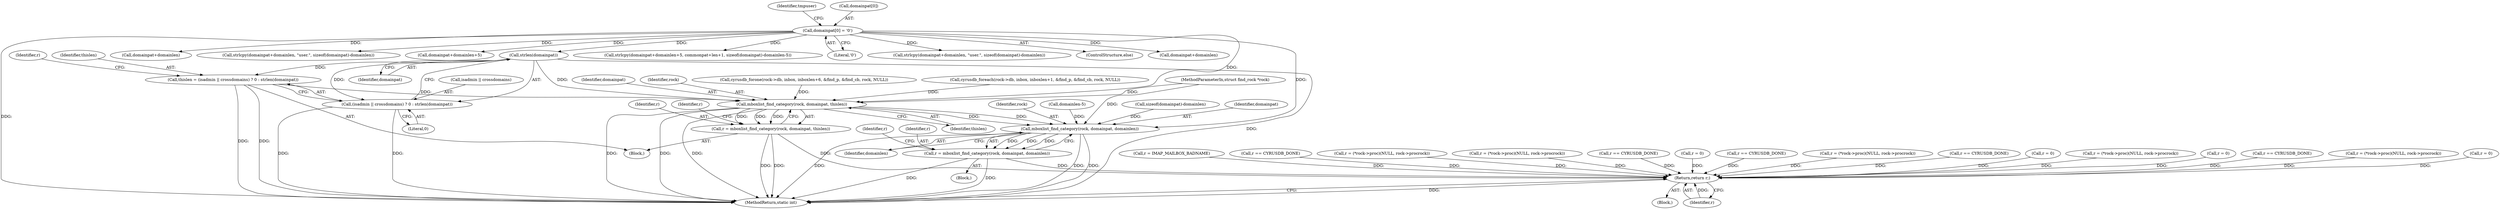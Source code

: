 digraph "0_cyrus-imapd_6bd33275368edfa71ae117de895488584678ac79@API" {
"1000680" [label="(Call,strlen(domainpat))"];
"1000236" [label="(Call,domainpat[0] = '\0')"];
"1000673" [label="(Call,thislen = (isadmin || crossdomains) ? 0 : strlen(domainpat))"];
"1000694" [label="(Call,mboxlist_find_category(rock, domainpat, thislen))"];
"1000692" [label="(Call,r = mboxlist_find_category(rock, domainpat, thislen))"];
"1000770" [label="(Return,return r;)"];
"1000724" [label="(Call,mboxlist_find_category(rock, domainpat, domainlen))"];
"1000722" [label="(Call,r = mboxlist_find_category(rock, domainpat, domainlen))"];
"1000675" [label="(Call,(isadmin || crossdomains) ? 0 : strlen(domainpat))"];
"1000642" [label="(Call,domainpat+domainlen)"];
"1000693" [label="(Identifier,r)"];
"1000681" [label="(Identifier,domainpat)"];
"1000696" [label="(Identifier,domainpat)"];
"1000641" [label="(Call,strlcpy(domainpat+domainlen, \"user.\", sizeof(domainpat)-domainlen))"];
"1000343" [label="(Call,r = IMAP_MAILBOX_BADNAME)"];
"1000651" [label="(Call,domainpat+domainlen+5)"];
"1000538" [label="(Call,r == CYRUSDB_DONE)"];
"1000772" [label="(MethodReturn,static int)"];
"1000771" [label="(Identifier,r)"];
"1000506" [label="(Call,r = (*rock->proc)(NULL, rock->procrock))"];
"1000712" [label="(Call,r = (*rock->proc)(NULL, rock->procrock))"];
"1000465" [label="(Call,r == CYRUSDB_DONE)"];
"1000683" [label="(Identifier,r)"];
"1000635" [label="(Call,sizeof(domainpat)-domainlen)"];
"1000245" [label="(Identifier,tmpuser)"];
"1000236" [label="(Call,domainpat[0] = '\0')"];
"1000692" [label="(Call,r = mboxlist_find_category(rock, domainpat, thislen))"];
"1000468" [label="(Call,r = 0)"];
"1000650" [label="(Call,strlcpy(domainpat+domainlen+5, commonpat+len+1, sizeof(domainpat)-domainlen-5))"];
"1000664" [label="(Call,domainlen-5)"];
"1000723" [label="(Identifier,r)"];
"1000722" [label="(Call,r = mboxlist_find_category(rock, domainpat, domainlen))"];
"1000580" [label="(Call,r == CYRUSDB_DONE)"];
"1000770" [label="(Return,return r;)"];
"1000695" [label="(Identifier,rock)"];
"1000697" [label="(Identifier,thislen)"];
"1000731" [label="(Call,r = (*rock->proc)(NULL, rock->procrock))"];
"1000675" [label="(Call,(isadmin || crossdomains) ? 0 : strlen(domainpat))"];
"1000680" [label="(Call,strlen(domainpat))"];
"1000240" [label="(Literal,'\0')"];
"1000129" [label="(MethodParameterIn,struct find_rock *rock)"];
"1000676" [label="(Call,isadmin || crossdomains)"];
"1000610" [label="(Call,r == CYRUSDB_DONE)"];
"1000565" [label="(Call,cyrusdb_forone(rock->db, inbox, inboxlen+6, &find_p, &find_cb, rock, NULL))"];
"1000674" [label="(Identifier,thislen)"];
"1000706" [label="(Block,)"];
"1000724" [label="(Call,mboxlist_find_category(rock, domainpat, domainlen))"];
"1000541" [label="(Call,r = 0)"];
"1000694" [label="(Call,mboxlist_find_category(rock, domainpat, thislen))"];
"1000548" [label="(Call,r = (*rock->proc)(NULL, rock->procrock))"];
"1000726" [label="(Identifier,domainpat)"];
"1000613" [label="(Call,r = 0)"];
"1000630" [label="(Call,strlcpy(domainpat+domainlen, \"user.\", sizeof(domainpat)-domainlen))"];
"1000237" [label="(Call,domainpat[0])"];
"1000497" [label="(Call,r == CYRUSDB_DONE)"];
"1000682" [label="(Call,r = (*rock->proc)(NULL, rock->procrock))"];
"1000699" [label="(Identifier,r)"];
"1000725" [label="(Identifier,rock)"];
"1000727" [label="(Identifier,domainlen)"];
"1000594" [label="(Call,cyrusdb_foreach(rock->db, inbox, inboxlen+1, &find_p, &find_cb, rock, NULL))"];
"1000679" [label="(Literal,0)"];
"1000624" [label="(Block,)"];
"1000235" [label="(ControlStructure,else)"];
"1000500" [label="(Call,r = 0)"];
"1000729" [label="(Identifier,r)"];
"1000631" [label="(Call,domainpat+domainlen)"];
"1000131" [label="(Block,)"];
"1000673" [label="(Call,thislen = (isadmin || crossdomains) ? 0 : strlen(domainpat))"];
"1000680" -> "1000675"  [label="AST: "];
"1000680" -> "1000681"  [label="CFG: "];
"1000681" -> "1000680"  [label="AST: "];
"1000675" -> "1000680"  [label="CFG: "];
"1000680" -> "1000772"  [label="DDG: "];
"1000680" -> "1000673"  [label="DDG: "];
"1000680" -> "1000675"  [label="DDG: "];
"1000236" -> "1000680"  [label="DDG: "];
"1000680" -> "1000694"  [label="DDG: "];
"1000236" -> "1000235"  [label="AST: "];
"1000236" -> "1000240"  [label="CFG: "];
"1000237" -> "1000236"  [label="AST: "];
"1000240" -> "1000236"  [label="AST: "];
"1000245" -> "1000236"  [label="CFG: "];
"1000236" -> "1000772"  [label="DDG: "];
"1000236" -> "1000630"  [label="DDG: "];
"1000236" -> "1000631"  [label="DDG: "];
"1000236" -> "1000641"  [label="DDG: "];
"1000236" -> "1000642"  [label="DDG: "];
"1000236" -> "1000650"  [label="DDG: "];
"1000236" -> "1000651"  [label="DDG: "];
"1000236" -> "1000694"  [label="DDG: "];
"1000236" -> "1000724"  [label="DDG: "];
"1000673" -> "1000624"  [label="AST: "];
"1000673" -> "1000675"  [label="CFG: "];
"1000674" -> "1000673"  [label="AST: "];
"1000675" -> "1000673"  [label="AST: "];
"1000683" -> "1000673"  [label="CFG: "];
"1000673" -> "1000772"  [label="DDG: "];
"1000673" -> "1000772"  [label="DDG: "];
"1000673" -> "1000694"  [label="DDG: "];
"1000694" -> "1000692"  [label="AST: "];
"1000694" -> "1000697"  [label="CFG: "];
"1000695" -> "1000694"  [label="AST: "];
"1000696" -> "1000694"  [label="AST: "];
"1000697" -> "1000694"  [label="AST: "];
"1000692" -> "1000694"  [label="CFG: "];
"1000694" -> "1000772"  [label="DDG: "];
"1000694" -> "1000772"  [label="DDG: "];
"1000694" -> "1000772"  [label="DDG: "];
"1000694" -> "1000692"  [label="DDG: "];
"1000694" -> "1000692"  [label="DDG: "];
"1000694" -> "1000692"  [label="DDG: "];
"1000565" -> "1000694"  [label="DDG: "];
"1000594" -> "1000694"  [label="DDG: "];
"1000129" -> "1000694"  [label="DDG: "];
"1000694" -> "1000724"  [label="DDG: "];
"1000694" -> "1000724"  [label="DDG: "];
"1000692" -> "1000624"  [label="AST: "];
"1000693" -> "1000692"  [label="AST: "];
"1000699" -> "1000692"  [label="CFG: "];
"1000692" -> "1000772"  [label="DDG: "];
"1000692" -> "1000772"  [label="DDG: "];
"1000692" -> "1000770"  [label="DDG: "];
"1000770" -> "1000131"  [label="AST: "];
"1000770" -> "1000771"  [label="CFG: "];
"1000771" -> "1000770"  [label="AST: "];
"1000772" -> "1000770"  [label="CFG: "];
"1000770" -> "1000772"  [label="DDG: "];
"1000771" -> "1000770"  [label="DDG: "];
"1000613" -> "1000770"  [label="DDG: "];
"1000343" -> "1000770"  [label="DDG: "];
"1000497" -> "1000770"  [label="DDG: "];
"1000610" -> "1000770"  [label="DDG: "];
"1000468" -> "1000770"  [label="DDG: "];
"1000580" -> "1000770"  [label="DDG: "];
"1000538" -> "1000770"  [label="DDG: "];
"1000548" -> "1000770"  [label="DDG: "];
"1000465" -> "1000770"  [label="DDG: "];
"1000506" -> "1000770"  [label="DDG: "];
"1000682" -> "1000770"  [label="DDG: "];
"1000541" -> "1000770"  [label="DDG: "];
"1000500" -> "1000770"  [label="DDG: "];
"1000712" -> "1000770"  [label="DDG: "];
"1000731" -> "1000770"  [label="DDG: "];
"1000722" -> "1000770"  [label="DDG: "];
"1000724" -> "1000722"  [label="AST: "];
"1000724" -> "1000727"  [label="CFG: "];
"1000725" -> "1000724"  [label="AST: "];
"1000726" -> "1000724"  [label="AST: "];
"1000727" -> "1000724"  [label="AST: "];
"1000722" -> "1000724"  [label="CFG: "];
"1000724" -> "1000772"  [label="DDG: "];
"1000724" -> "1000772"  [label="DDG: "];
"1000724" -> "1000772"  [label="DDG: "];
"1000724" -> "1000722"  [label="DDG: "];
"1000724" -> "1000722"  [label="DDG: "];
"1000724" -> "1000722"  [label="DDG: "];
"1000129" -> "1000724"  [label="DDG: "];
"1000635" -> "1000724"  [label="DDG: "];
"1000664" -> "1000724"  [label="DDG: "];
"1000722" -> "1000706"  [label="AST: "];
"1000723" -> "1000722"  [label="AST: "];
"1000729" -> "1000722"  [label="CFG: "];
"1000722" -> "1000772"  [label="DDG: "];
"1000722" -> "1000772"  [label="DDG: "];
"1000675" -> "1000679"  [label="CFG: "];
"1000676" -> "1000675"  [label="AST: "];
"1000679" -> "1000675"  [label="AST: "];
"1000675" -> "1000772"  [label="DDG: "];
"1000675" -> "1000772"  [label="DDG: "];
}
